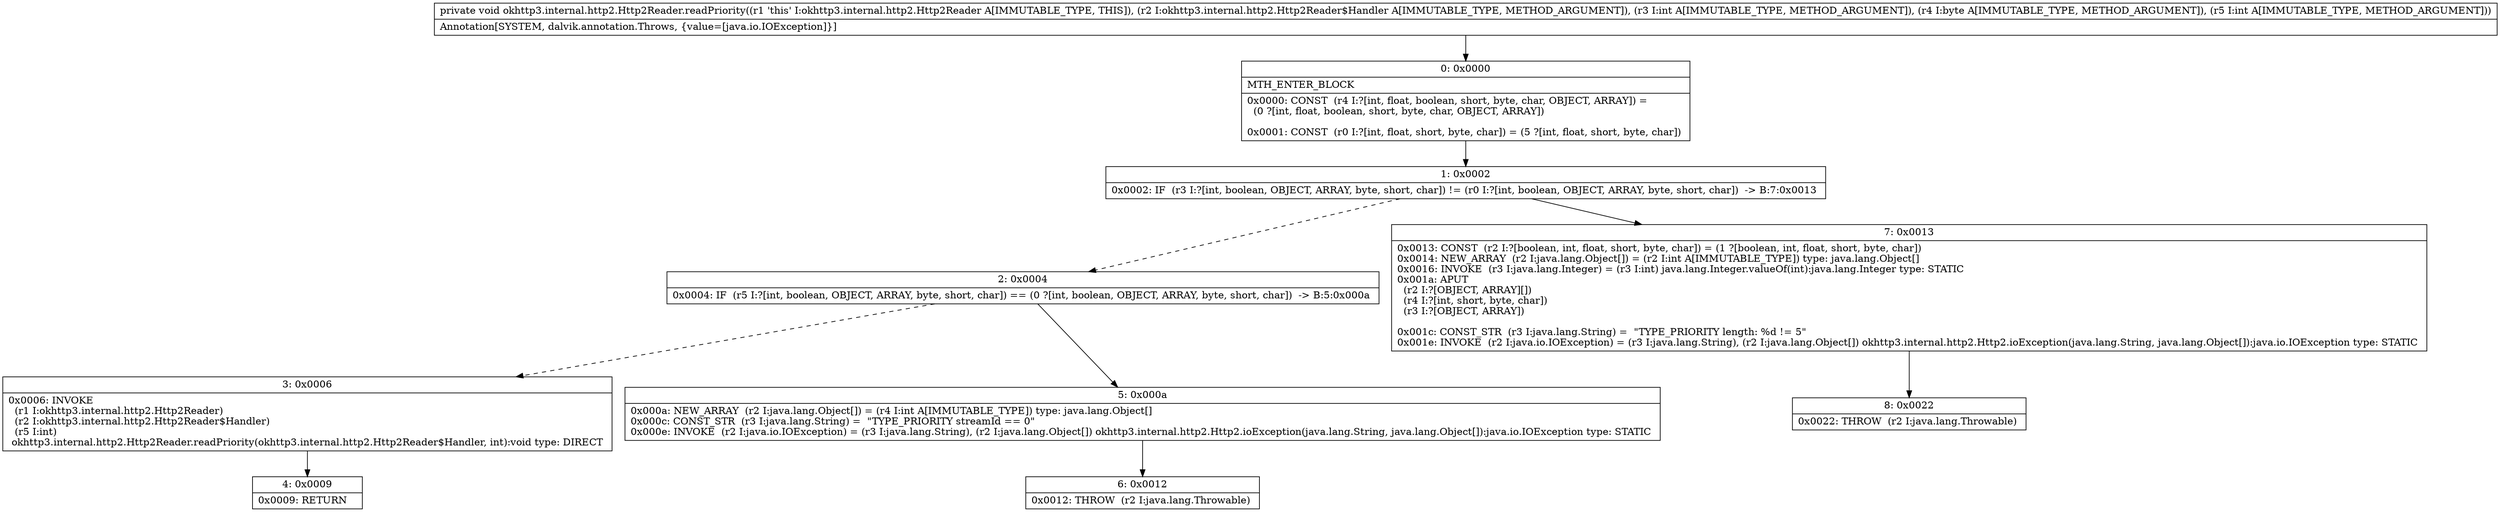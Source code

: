 digraph "CFG forokhttp3.internal.http2.Http2Reader.readPriority(Lokhttp3\/internal\/http2\/Http2Reader$Handler;IBI)V" {
Node_0 [shape=record,label="{0\:\ 0x0000|MTH_ENTER_BLOCK\l|0x0000: CONST  (r4 I:?[int, float, boolean, short, byte, char, OBJECT, ARRAY]) = \l  (0 ?[int, float, boolean, short, byte, char, OBJECT, ARRAY])\l \l0x0001: CONST  (r0 I:?[int, float, short, byte, char]) = (5 ?[int, float, short, byte, char]) \l}"];
Node_1 [shape=record,label="{1\:\ 0x0002|0x0002: IF  (r3 I:?[int, boolean, OBJECT, ARRAY, byte, short, char]) != (r0 I:?[int, boolean, OBJECT, ARRAY, byte, short, char])  \-\> B:7:0x0013 \l}"];
Node_2 [shape=record,label="{2\:\ 0x0004|0x0004: IF  (r5 I:?[int, boolean, OBJECT, ARRAY, byte, short, char]) == (0 ?[int, boolean, OBJECT, ARRAY, byte, short, char])  \-\> B:5:0x000a \l}"];
Node_3 [shape=record,label="{3\:\ 0x0006|0x0006: INVOKE  \l  (r1 I:okhttp3.internal.http2.Http2Reader)\l  (r2 I:okhttp3.internal.http2.Http2Reader$Handler)\l  (r5 I:int)\l okhttp3.internal.http2.Http2Reader.readPriority(okhttp3.internal.http2.Http2Reader$Handler, int):void type: DIRECT \l}"];
Node_4 [shape=record,label="{4\:\ 0x0009|0x0009: RETURN   \l}"];
Node_5 [shape=record,label="{5\:\ 0x000a|0x000a: NEW_ARRAY  (r2 I:java.lang.Object[]) = (r4 I:int A[IMMUTABLE_TYPE]) type: java.lang.Object[] \l0x000c: CONST_STR  (r3 I:java.lang.String) =  \"TYPE_PRIORITY streamId == 0\" \l0x000e: INVOKE  (r2 I:java.io.IOException) = (r3 I:java.lang.String), (r2 I:java.lang.Object[]) okhttp3.internal.http2.Http2.ioException(java.lang.String, java.lang.Object[]):java.io.IOException type: STATIC \l}"];
Node_6 [shape=record,label="{6\:\ 0x0012|0x0012: THROW  (r2 I:java.lang.Throwable) \l}"];
Node_7 [shape=record,label="{7\:\ 0x0013|0x0013: CONST  (r2 I:?[boolean, int, float, short, byte, char]) = (1 ?[boolean, int, float, short, byte, char]) \l0x0014: NEW_ARRAY  (r2 I:java.lang.Object[]) = (r2 I:int A[IMMUTABLE_TYPE]) type: java.lang.Object[] \l0x0016: INVOKE  (r3 I:java.lang.Integer) = (r3 I:int) java.lang.Integer.valueOf(int):java.lang.Integer type: STATIC \l0x001a: APUT  \l  (r2 I:?[OBJECT, ARRAY][])\l  (r4 I:?[int, short, byte, char])\l  (r3 I:?[OBJECT, ARRAY])\l \l0x001c: CONST_STR  (r3 I:java.lang.String) =  \"TYPE_PRIORITY length: %d != 5\" \l0x001e: INVOKE  (r2 I:java.io.IOException) = (r3 I:java.lang.String), (r2 I:java.lang.Object[]) okhttp3.internal.http2.Http2.ioException(java.lang.String, java.lang.Object[]):java.io.IOException type: STATIC \l}"];
Node_8 [shape=record,label="{8\:\ 0x0022|0x0022: THROW  (r2 I:java.lang.Throwable) \l}"];
MethodNode[shape=record,label="{private void okhttp3.internal.http2.Http2Reader.readPriority((r1 'this' I:okhttp3.internal.http2.Http2Reader A[IMMUTABLE_TYPE, THIS]), (r2 I:okhttp3.internal.http2.Http2Reader$Handler A[IMMUTABLE_TYPE, METHOD_ARGUMENT]), (r3 I:int A[IMMUTABLE_TYPE, METHOD_ARGUMENT]), (r4 I:byte A[IMMUTABLE_TYPE, METHOD_ARGUMENT]), (r5 I:int A[IMMUTABLE_TYPE, METHOD_ARGUMENT]))  | Annotation[SYSTEM, dalvik.annotation.Throws, \{value=[java.io.IOException]\}]\l}"];
MethodNode -> Node_0;
Node_0 -> Node_1;
Node_1 -> Node_2[style=dashed];
Node_1 -> Node_7;
Node_2 -> Node_3[style=dashed];
Node_2 -> Node_5;
Node_3 -> Node_4;
Node_5 -> Node_6;
Node_7 -> Node_8;
}

